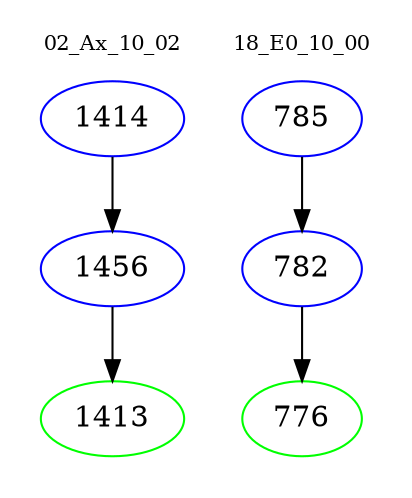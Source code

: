 digraph{
subgraph cluster_0 {
color = white
label = "02_Ax_10_02";
fontsize=10;
T0_1414 [label="1414", color="blue"]
T0_1414 -> T0_1456 [color="black"]
T0_1456 [label="1456", color="blue"]
T0_1456 -> T0_1413 [color="black"]
T0_1413 [label="1413", color="green"]
}
subgraph cluster_1 {
color = white
label = "18_E0_10_00";
fontsize=10;
T1_785 [label="785", color="blue"]
T1_785 -> T1_782 [color="black"]
T1_782 [label="782", color="blue"]
T1_782 -> T1_776 [color="black"]
T1_776 [label="776", color="green"]
}
}
